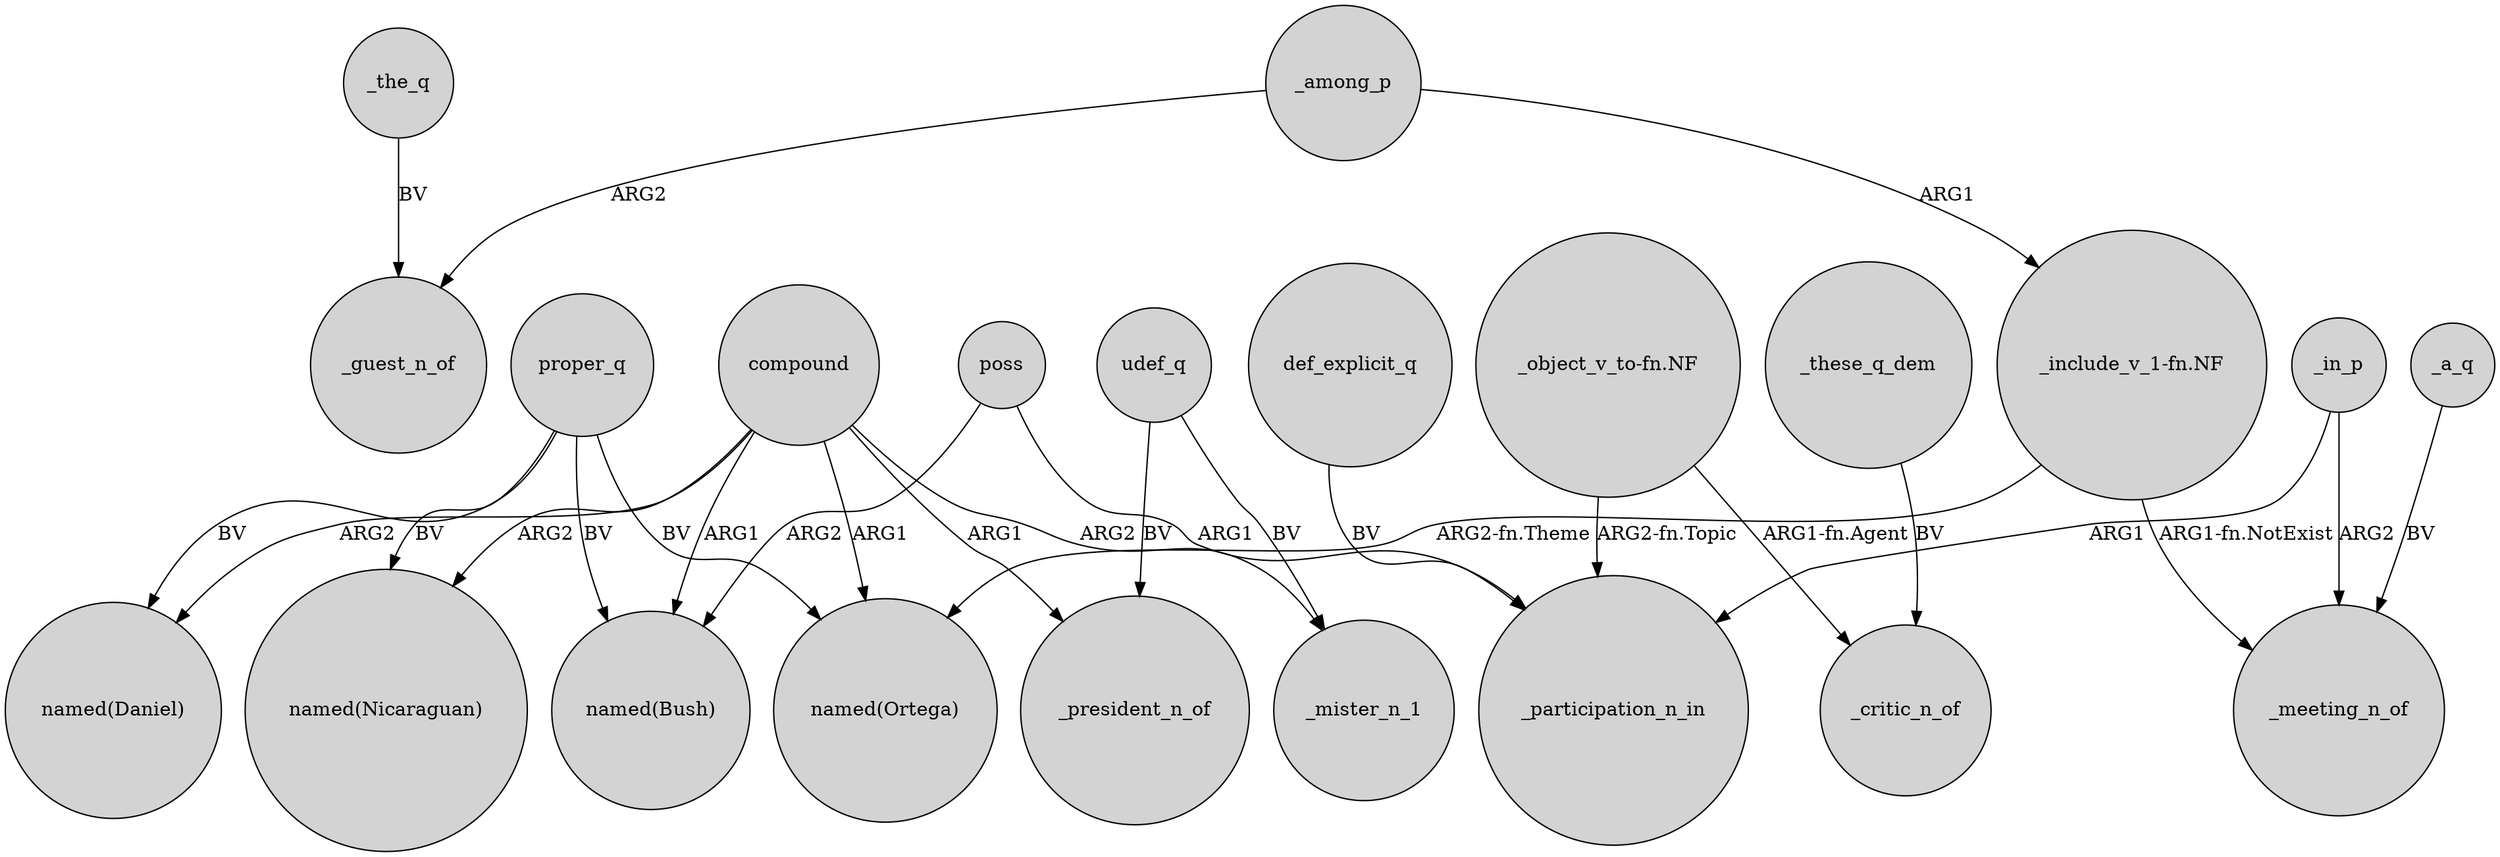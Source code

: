 digraph {
	node [shape=circle style=filled]
	"_include_v_1-fn.NF" -> "named(Ortega)" [label="ARG2-fn.Theme"]
	"_object_v_to-fn.NF" -> _critic_n_of [label="ARG1-fn.Agent"]
	compound -> "named(Daniel)" [label=ARG2]
	"_include_v_1-fn.NF" -> _meeting_n_of [label="ARG1-fn.NotExist"]
	proper_q -> "named(Daniel)" [label=BV]
	def_explicit_q -> _participation_n_in [label=BV]
	_among_p -> "_include_v_1-fn.NF" [label=ARG1]
	proper_q -> "named(Ortega)" [label=BV]
	compound -> _mister_n_1 [label=ARG2]
	udef_q -> _mister_n_1 [label=BV]
	poss -> "named(Bush)" [label=ARG2]
	_in_p -> _participation_n_in [label=ARG1]
	proper_q -> "named(Nicaraguan)" [label=BV]
	_among_p -> _guest_n_of [label=ARG2]
	_a_q -> _meeting_n_of [label=BV]
	compound -> "named(Nicaraguan)" [label=ARG2]
	poss -> _participation_n_in [label=ARG1]
	compound -> _president_n_of [label=ARG1]
	udef_q -> _president_n_of [label=BV]
	"_object_v_to-fn.NF" -> _participation_n_in [label="ARG2-fn.Topic"]
	proper_q -> "named(Bush)" [label=BV]
	_these_q_dem -> _critic_n_of [label=BV]
	_in_p -> _meeting_n_of [label=ARG2]
	_the_q -> _guest_n_of [label=BV]
	compound -> "named(Ortega)" [label=ARG1]
	compound -> "named(Bush)" [label=ARG1]
}
